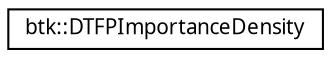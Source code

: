 digraph G
{
  edge [fontname="FreeSans.ttf",fontsize="10",labelfontname="FreeSans.ttf",labelfontsize="10"];
  node [fontname="FreeSans.ttf",fontsize="10",shape=record];
  rankdir=LR;
  Node1 [label="btk::DTFPImportanceDensity",height=0.2,width=0.4,color="black", fillcolor="white", style="filled",URL="$classbtk_1_1_d_t_f_p_importance_density.html"];
}

